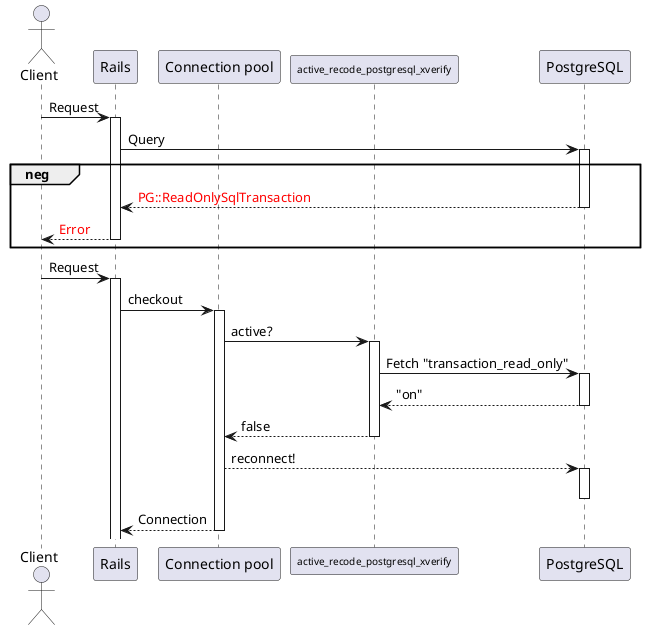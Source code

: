 @startuml{seq.png}

actor Client
participant Rails
participant "Connection pool" as cp
participant "<size:10>active_recode_postgresql_xverify</size>" as arsx
participant PostgreSQL

Client -> Rails : Request
activate Rails
Rails -> PostgreSQL : Query
activate PostgreSQL
group neg
  Rails <-- PostgreSQL : <font color=red>PG::ReadOnlySqlTransaction</font>
  deactivate PostgreSQL
  Client <-- Rails : <font color=red>Error</font>
  deactivate Rails
end

Client -> Rails : Request
activate Rails
Rails -> cp : checkout
activate cp
cp -> arsx : active?
activate arsx
arsx -> PostgreSQL : Fetch "transaction_read_only"
activate PostgreSQL
arsx <-- PostgreSQL : "on"
deactivate PostgreSQL
cp <-- arsx : false
deactivate arsx
cp --> PostgreSQL : reconnect!
activate PostgreSQL
deactivate PostgreSQL
Rails <-- cp : Connection
deactivate cp

@enduml
